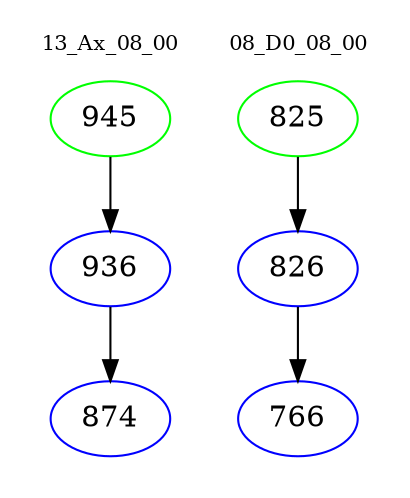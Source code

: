 digraph{
subgraph cluster_0 {
color = white
label = "13_Ax_08_00";
fontsize=10;
T0_945 [label="945", color="green"]
T0_945 -> T0_936 [color="black"]
T0_936 [label="936", color="blue"]
T0_936 -> T0_874 [color="black"]
T0_874 [label="874", color="blue"]
}
subgraph cluster_1 {
color = white
label = "08_D0_08_00";
fontsize=10;
T1_825 [label="825", color="green"]
T1_825 -> T1_826 [color="black"]
T1_826 [label="826", color="blue"]
T1_826 -> T1_766 [color="black"]
T1_766 [label="766", color="blue"]
}
}
